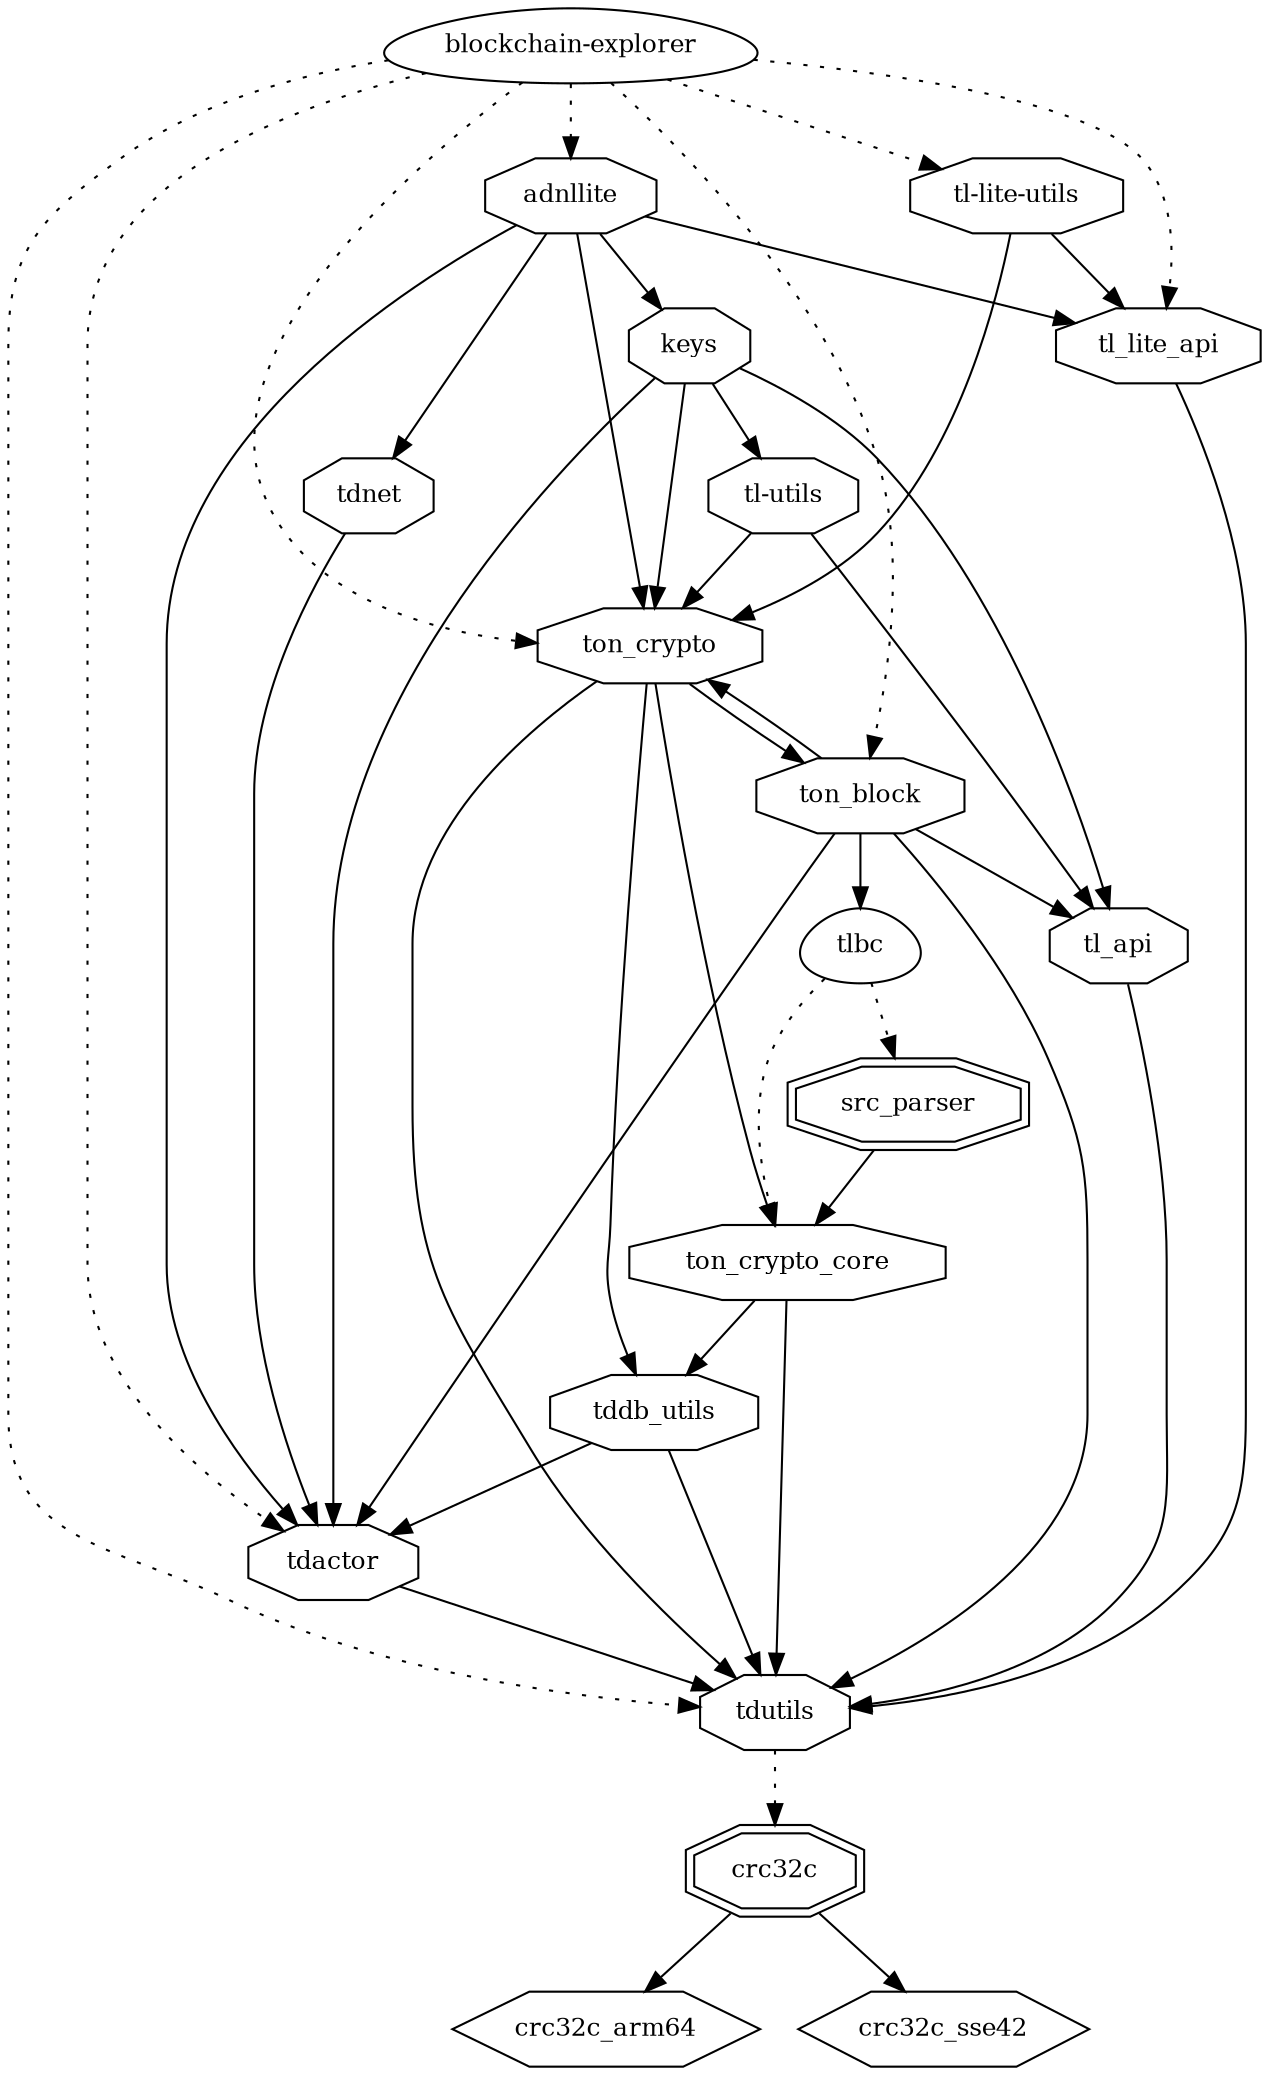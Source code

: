 digraph "blockchain-explorer" {
node [
  fontsize = "12"
];
    "node51" [ label = "blockchain-explorer", shape = egg ];
    "node2" [ label = "adnllite", shape = octagon ];
    "node51" -> "node2" [ style = dotted ] // blockchain-explorer -> adnllite
    "node3" [ label = "keys", shape = octagon ];
    "node2" -> "node3"  // adnllite -> keys
    "node4" [ label = "tdactor", shape = octagon ];
    "node3" -> "node4"  // keys -> tdactor
    "node5" [ label = "tdutils", shape = octagon ];
    "node4" -> "node5"  // tdactor -> tdutils
    "node6" [ label = "crc32c", shape = doubleoctagon ];
    "node5" -> "node6" [ style = dotted ] // tdutils -> crc32c
    "node7" [ label = "crc32c_arm64", shape = hexagon ];
    "node6" -> "node7"  // crc32c -> crc32c_arm64
    "node8" [ label = "crc32c_sse42", shape = hexagon ];
    "node6" -> "node8"  // crc32c -> crc32c_sse42
    "node9" [ label = "tl-utils", shape = octagon ];
    "node3" -> "node9"  // keys -> tl-utils
    "node10" [ label = "tl_api", shape = octagon ];
    "node9" -> "node10"  // tl-utils -> tl_api
    "node5" [ label = "tdutils", shape = octagon ];
    "node10" -> "node5"  // tl_api -> tdutils
    "node13" [ label = "ton_crypto", shape = octagon ];
    "node9" -> "node13"  // tl-utils -> ton_crypto
    "node14" [ label = "tddb_utils", shape = octagon ];
    "node13" -> "node14"  // ton_crypto -> tddb_utils
    "node4" [ label = "tdactor", shape = octagon ];
    "node14" -> "node4"  // tddb_utils -> tdactor
    "node5" [ label = "tdutils", shape = octagon ];
    "node14" -> "node5"  // tddb_utils -> tdutils
    "node5" [ label = "tdutils", shape = octagon ];
    "node13" -> "node5"  // ton_crypto -> tdutils
    "node15" [ label = "ton_block", shape = octagon ];
    "node13" -> "node15"  // ton_crypto -> ton_block
    "node4" [ label = "tdactor", shape = octagon ];
    "node15" -> "node4"  // ton_block -> tdactor
    "node5" [ label = "tdutils", shape = octagon ];
    "node15" -> "node5"  // ton_block -> tdutils
    "node10" [ label = "tl_api", shape = octagon ];
    "node15" -> "node10"  // ton_block -> tl_api
    "node16" [ label = "tlbc", shape = egg ];
    "node15" -> "node16"  // ton_block -> tlbc
    "node17" [ label = "src_parser", shape = doubleoctagon ];
    "node16" -> "node17" [ style = dotted ] // tlbc -> src_parser
    "node18" [ label = "ton_crypto_core", shape = octagon ];
    "node17" -> "node18"  // src_parser -> ton_crypto_core
    "node14" [ label = "tddb_utils", shape = octagon ];
    "node18" -> "node14"  // ton_crypto_core -> tddb_utils
    "node5" [ label = "tdutils", shape = octagon ];
    "node18" -> "node5"  // ton_crypto_core -> tdutils
    "node18" [ label = "ton_crypto_core", shape = octagon ];
    "node16" -> "node18" [ style = dotted ] // tlbc -> ton_crypto_core
    "node13" [ label = "ton_crypto", shape = octagon ];
    "node15" -> "node13"  // ton_block -> ton_crypto
    "node18" [ label = "ton_crypto_core", shape = octagon ];
    "node13" -> "node18"  // ton_crypto -> ton_crypto_core
    "node10" [ label = "tl_api", shape = octagon ];
    "node3" -> "node10"  // keys -> tl_api
    "node13" [ label = "ton_crypto", shape = octagon ];
    "node3" -> "node13"  // keys -> ton_crypto
    "node4" [ label = "tdactor", shape = octagon ];
    "node2" -> "node4"  // adnllite -> tdactor
    "node19" [ label = "tdnet", shape = octagon ];
    "node2" -> "node19"  // adnllite -> tdnet
    "node4" [ label = "tdactor", shape = octagon ];
    "node19" -> "node4"  // tdnet -> tdactor
    "node20" [ label = "tl_lite_api", shape = octagon ];
    "node2" -> "node20"  // adnllite -> tl_lite_api
    "node5" [ label = "tdutils", shape = octagon ];
    "node20" -> "node5"  // tl_lite_api -> tdutils
    "node13" [ label = "ton_crypto", shape = octagon ];
    "node2" -> "node13"  // adnllite -> ton_crypto
    "node4" [ label = "tdactor", shape = octagon ];
    "node51" -> "node4" [ style = dotted ] // blockchain-explorer -> tdactor
    "node5" [ label = "tdutils", shape = octagon ];
    "node51" -> "node5" [ style = dotted ] // blockchain-explorer -> tdutils
    "node31" [ label = "tl-lite-utils", shape = octagon ];
    "node51" -> "node31" [ style = dotted ] // blockchain-explorer -> tl-lite-utils
    "node20" [ label = "tl_lite_api", shape = octagon ];
    "node31" -> "node20"  // tl-lite-utils -> tl_lite_api
    "node13" [ label = "ton_crypto", shape = octagon ];
    "node31" -> "node13"  // tl-lite-utils -> ton_crypto
    "node20" [ label = "tl_lite_api", shape = octagon ];
    "node51" -> "node20" [ style = dotted ] // blockchain-explorer -> tl_lite_api
    "node15" [ label = "ton_block", shape = octagon ];
    "node51" -> "node15" [ style = dotted ] // blockchain-explorer -> ton_block
    "node13" [ label = "ton_crypto", shape = octagon ];
    "node51" -> "node13" [ style = dotted ] // blockchain-explorer -> ton_crypto
}
